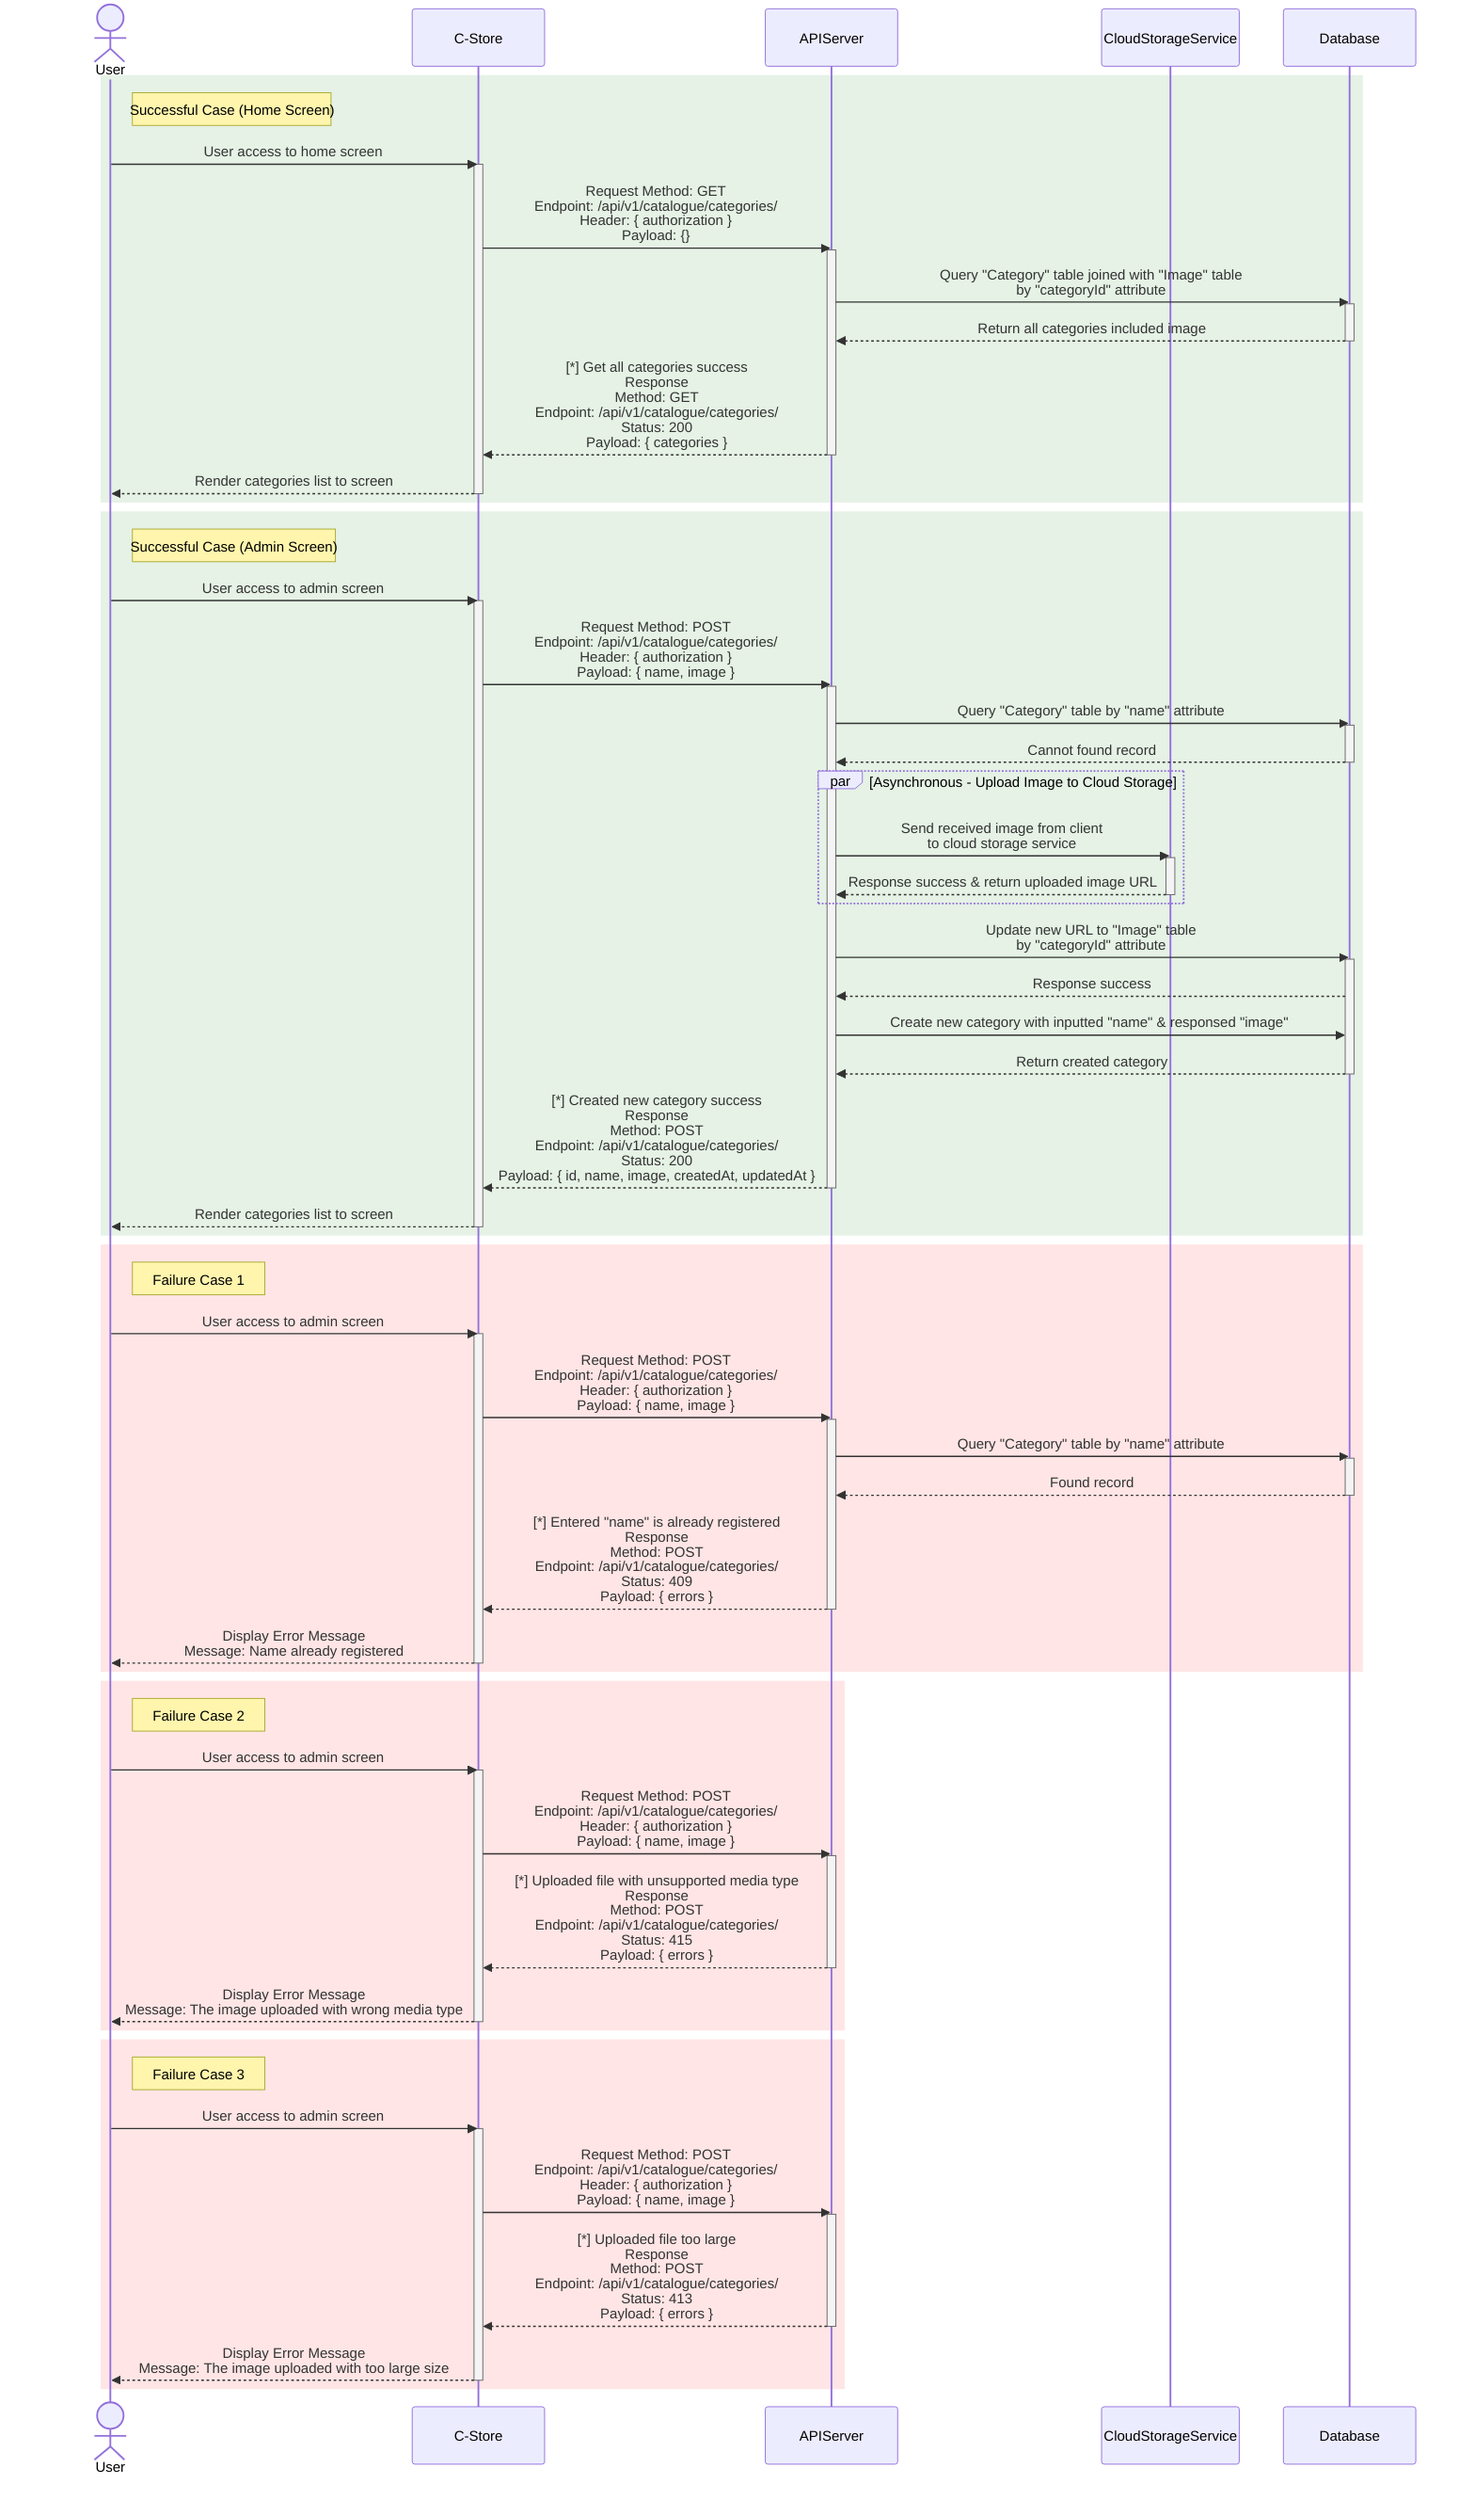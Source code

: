 sequenceDiagram
    actor User
    participant C-Store
    participant APIServer
    participant CloudStorageService
    participant Database

    rect rgba(0, 128, 0, 0.1)
        note right of User: Successful Case (Home Screen)
        User->>C-Store: User access to home screen
        activate C-Store
        C-Store->>APIServer: Request Method: GET<br>Endpoint: /api/v1/catalogue/categories/<br>Header: { authorization }<br>Payload: {}
        activate APIServer
        APIServer->>Database: Query "Category" table joined with "Image" table<br>by "categoryId" attribute
        activate Database
        Database-->>APIServer: Return all categories included image
        deactivate Database
        APIServer-->>C-Store: [*] Get all categories success<br>Response<br>Method: GET<br>Endpoint: /api/v1/catalogue/categories/<br>Status: 200<br>Payload: { categories }
        deactivate APIServer
        C-Store-->>User: Render categories list to screen
        deactivate C-Store
    end

    rect rgba(0, 128, 0, 0.1)
        note right of User: Successful Case (Admin Screen)
        User->>C-Store: User access to admin screen
        activate C-Store
        C-Store->>APIServer: Request Method: POST<br>Endpoint: /api/v1/catalogue/categories/<br>Header: { authorization }<br>Payload: { name, image }
        activate APIServer
        APIServer->>Database: Query "Category" table by "name" attribute
        activate Database
        Database-->>APIServer: Cannot found record
        deactivate Database

        par Asynchronous - Upload Image to Cloud Storage
            APIServer->>CloudStorageService: Send received image from client<br>to cloud storage service
            activate CloudStorageService
            CloudStorageService-->>APIServer: Response success & return uploaded image URL
            deactivate CloudStorageService
        end

        APIServer->>Database: Update new URL to "Image" table<br>by "categoryId" attribute
        activate Database
        Database-->>APIServer: Response success
        APIServer->>Database: Create new category with inputted "name" & responsed "image"
        Database-->>APIServer: Return created category
        deactivate Database
        APIServer-->>C-Store: [*] Created new category success<br>Response<br>Method: POST<br>Endpoint: /api/v1/catalogue/categories/<br>Status: 200<br>Payload: { id, name, image, createdAt, updatedAt }
        deactivate APIServer
        C-Store-->>User: Render categories list to screen
        deactivate C-Store
    end

    rect rgba(255, 0, 0, 0.1)
        note right of User: Failure Case 1
        User->>C-Store: User access to admin screen
        activate C-Store
        C-Store->>APIServer: Request Method: POST<br>Endpoint: /api/v1/catalogue/categories/<br>Header: { authorization }<br>Payload: { name, image }
        activate APIServer
        APIServer->>Database: Query "Category" table by "name" attribute
        activate Database
        Database-->>APIServer: Found record
        deactivate Database
        APIServer-->>C-Store: [*] Entered "name" is already registered<br>Response<br>Method: POST<br>Endpoint: /api/v1/catalogue/categories/<br>Status: 409<br>Payload: { errors }
        deactivate APIServer
        C-Store-->>User: Display Error Message<br>Message: Name already registered
        deactivate C-Store
    end

    rect rgba(255, 0, 0, 0.1)
        note right of User: Failure Case 2
        User->>C-Store: User access to admin screen
        activate C-Store
        C-Store->>APIServer: Request Method: POST<br>Endpoint: /api/v1/catalogue/categories/<br>Header: { authorization }<br>Payload: { name, image }
        activate APIServer
        APIServer-->>C-Store: [*] Uploaded file with unsupported media type<br>Response<br>Method: POST<br>Endpoint: /api/v1/catalogue/categories/<br>Status: 415<br>Payload: { errors }
        deactivate APIServer
        C-Store-->>User: Display Error Message<br>Message: The image uploaded with wrong media type
        deactivate C-Store
    end

    rect rgba(255, 0, 0, 0.1)
        note right of User: Failure Case 3
        User->>C-Store: User access to admin screen
        activate C-Store
        C-Store->>APIServer: Request Method: POST<br>Endpoint: /api/v1/catalogue/categories/<br>Header: { authorization }<br>Payload: { name, image }
        activate APIServer
        APIServer-->>C-Store: [*] Uploaded file too large<br>Response<br>Method: POST<br>Endpoint: /api/v1/catalogue/categories/<br>Status: 413<br>Payload: { errors }
        deactivate APIServer
        C-Store-->>User: Display Error Message<br>Message: The image uploaded with too large size
        deactivate C-Store
    end